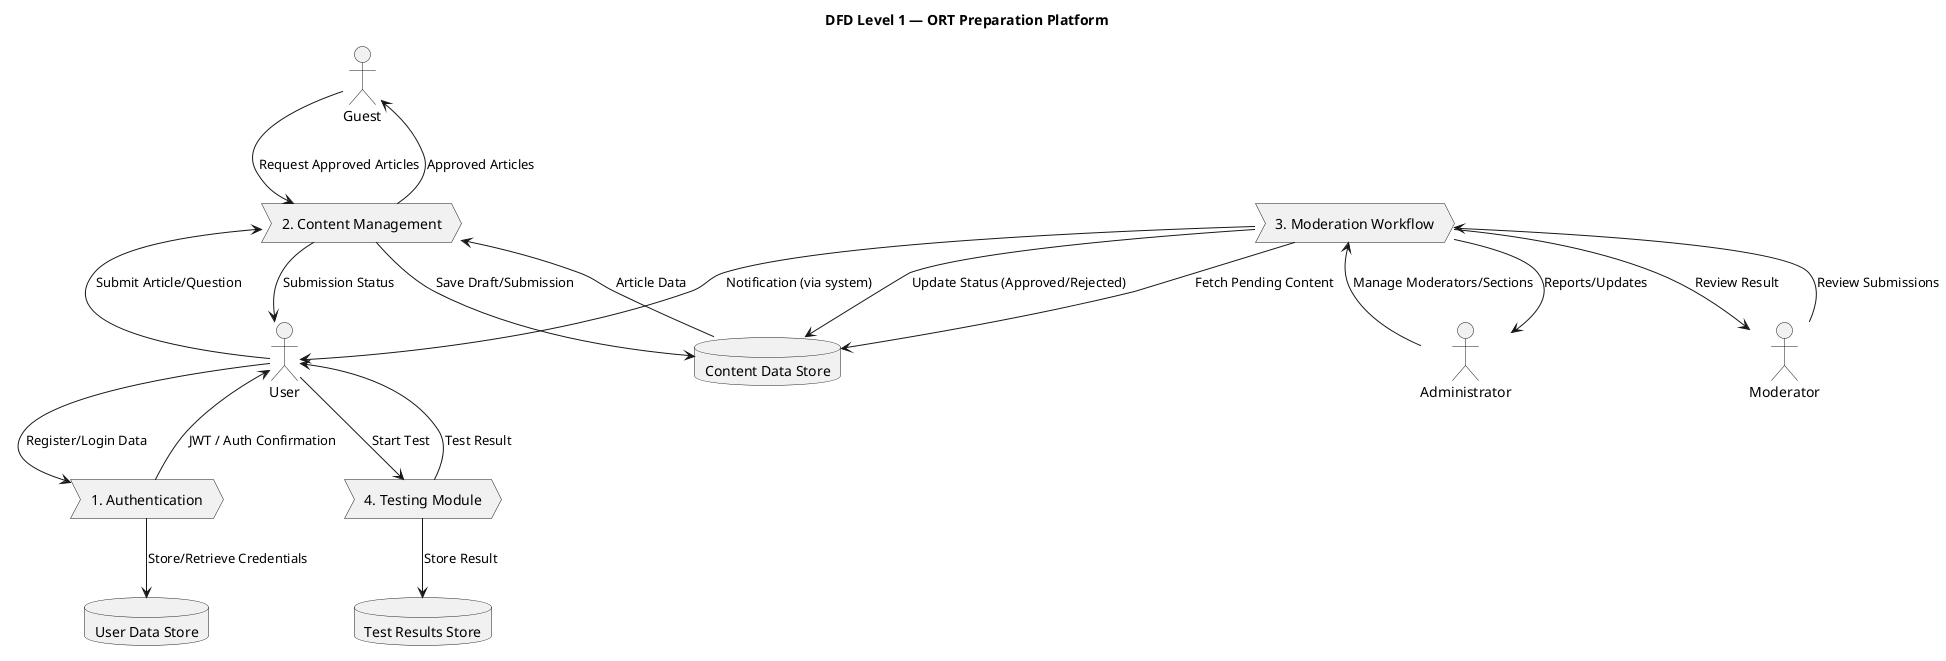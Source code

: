 @startuml
title DFD Level 1 — ORT Preparation Platform

actor Guest
actor User
actor Moderator
actor Administrator

database "User Data Store" as UserDB
database "Content Data Store" as ContentDB
database "Test Results Store" as TestDB

' Main processes
process "1. Authentication" as Auth
process "2. Content Management" as Content
process "3. Moderation Workflow" as Mod
process "4. Testing Module" as Test

' Guest interactions
Guest --> Content : Request Approved Articles
Content --> Guest : Approved Articles

' User interactions
User --> Auth : Register/Login Data
Auth --> UserDB : Store/Retrieve Credentials
Auth --> User : JWT / Auth Confirmation

User --> Content : Submit Article/Question
Content --> ContentDB : Save Draft/Submission
ContentDB --> Content : Article Data
Content --> User : Submission Status

User --> Test : Start Test
Test --> TestDB : Store Result
Test --> User : Test Result

' Moderator interactions
Moderator --> Mod : Review Submissions
Mod --> ContentDB : Fetch Pending Content
Mod --> ContentDB : Update Status (Approved/Rejected)
Mod --> Moderator : Review Result
Mod --> User : Notification (via system)

' Admin interactions
Administrator --> Mod : Manage Moderators/Sections
Mod --> Administrator : Reports/Updates

@enduml
